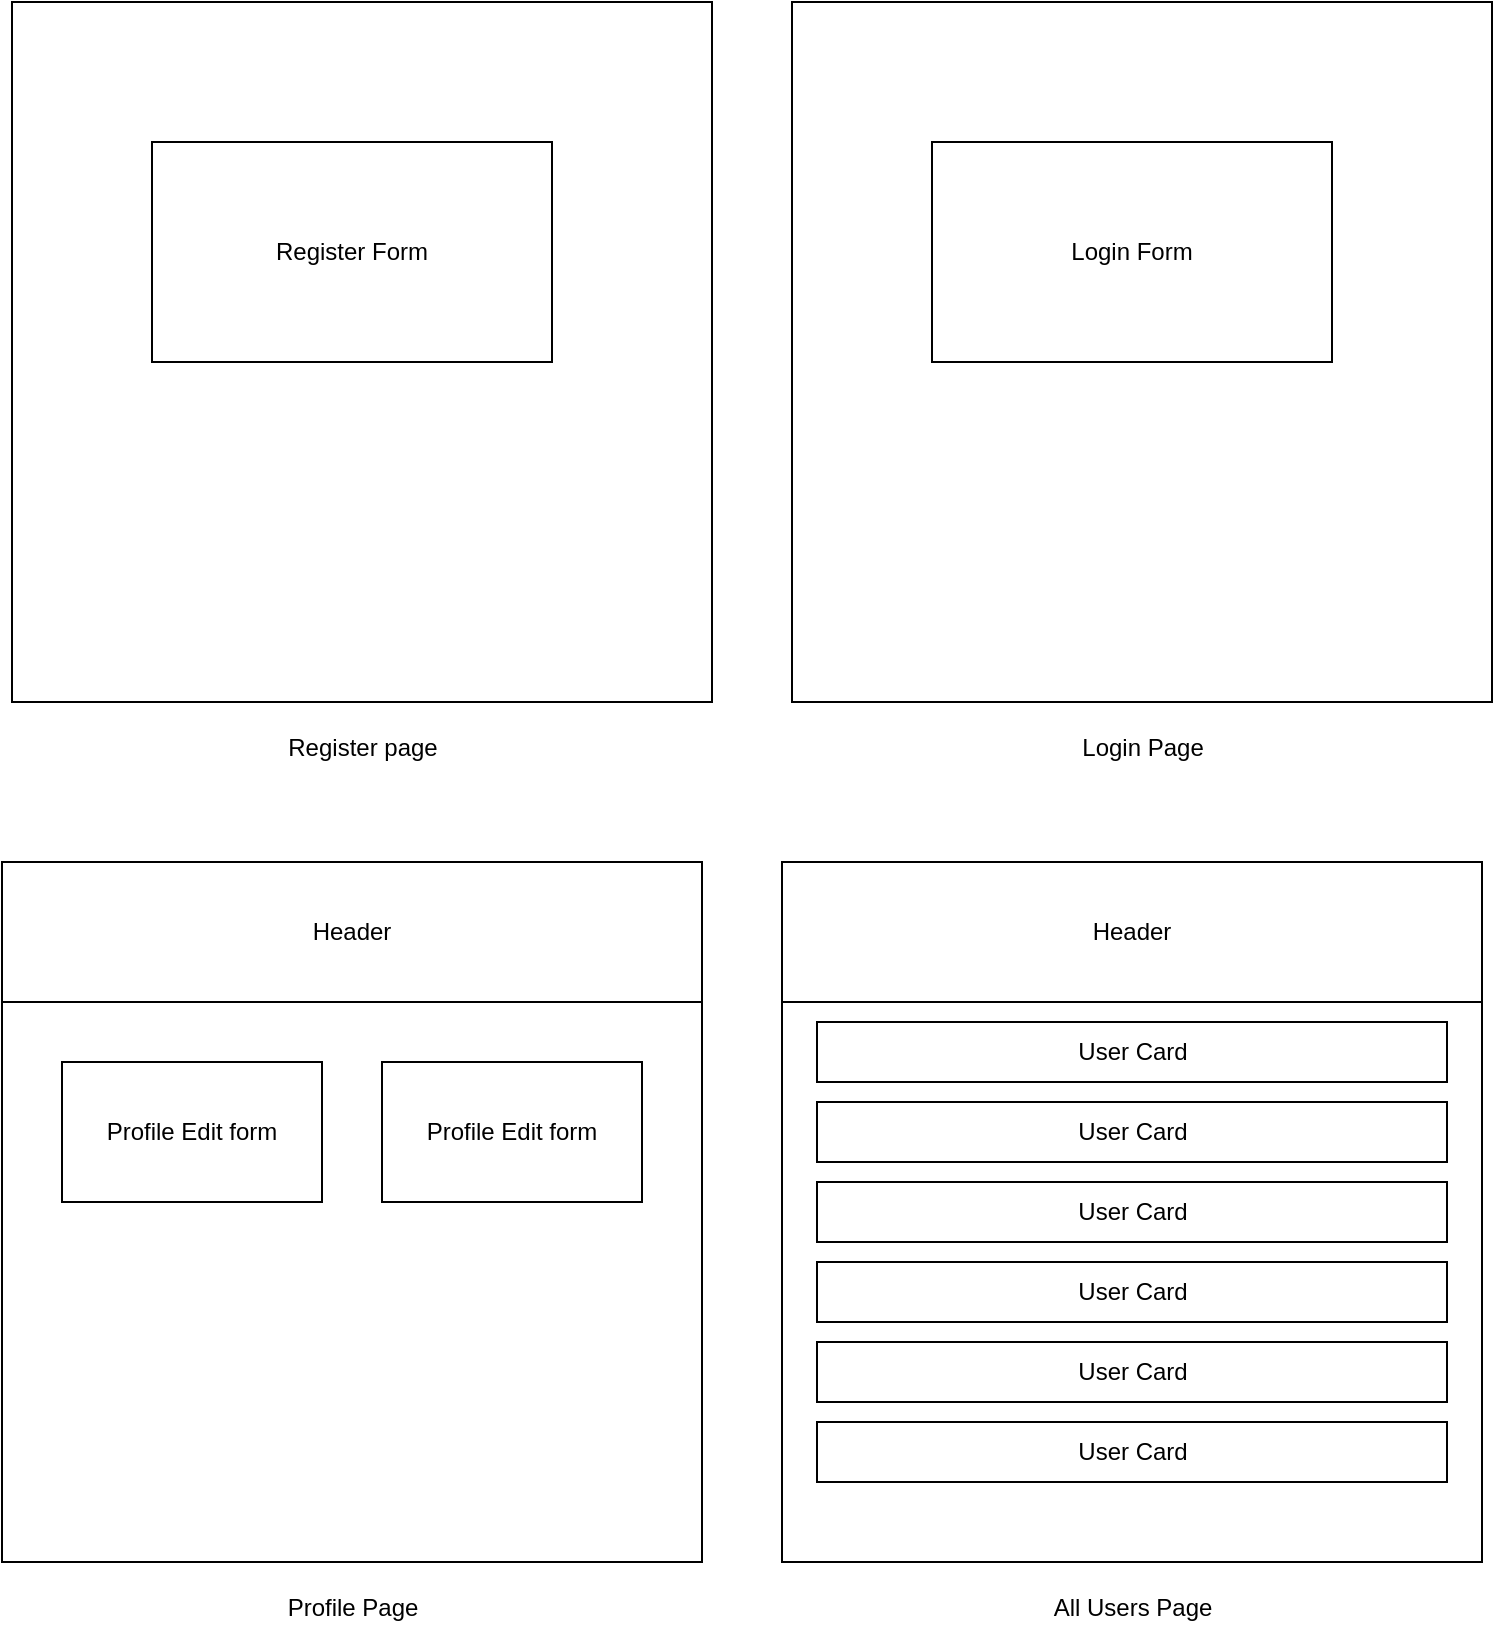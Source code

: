 <mxfile version="24.7.17">
  <diagram name="Page-1" id="VNes-6cNRSEDJr4BxnLO">
    <mxGraphModel dx="2033" dy="1115" grid="1" gridSize="10" guides="1" tooltips="1" connect="1" arrows="1" fold="1" page="1" pageScale="1" pageWidth="850" pageHeight="1100" math="0" shadow="0">
      <root>
        <mxCell id="0" />
        <mxCell id="1" parent="0" />
        <mxCell id="8rVQtinVMlc4cXrzFFjD-22" value="" style="whiteSpace=wrap;html=1;aspect=fixed;movable=1;resizable=1;rotatable=1;deletable=1;editable=1;locked=0;connectable=1;" vertex="1" parent="1">
          <mxGeometry x="20" y="10" width="350" height="350" as="geometry" />
        </mxCell>
        <mxCell id="8rVQtinVMlc4cXrzFFjD-23" value="Register Form" style="rounded=0;whiteSpace=wrap;html=1;" vertex="1" parent="1">
          <mxGeometry x="90" y="80" width="200" height="110" as="geometry" />
        </mxCell>
        <mxCell id="8rVQtinVMlc4cXrzFFjD-25" value="" style="whiteSpace=wrap;html=1;aspect=fixed;movable=1;resizable=1;rotatable=1;deletable=1;editable=1;locked=0;connectable=1;" vertex="1" parent="1">
          <mxGeometry x="410" y="10" width="350" height="350" as="geometry" />
        </mxCell>
        <mxCell id="8rVQtinVMlc4cXrzFFjD-26" value="Login Form" style="rounded=0;whiteSpace=wrap;html=1;" vertex="1" parent="1">
          <mxGeometry x="480" y="80" width="200" height="110" as="geometry" />
        </mxCell>
        <mxCell id="8rVQtinVMlc4cXrzFFjD-27" value="" style="whiteSpace=wrap;html=1;aspect=fixed;" vertex="1" parent="1">
          <mxGeometry x="15" y="440" width="350" height="350" as="geometry" />
        </mxCell>
        <mxCell id="8rVQtinVMlc4cXrzFFjD-28" value="Profile Edit form" style="rounded=0;whiteSpace=wrap;html=1;" vertex="1" parent="1">
          <mxGeometry x="45" y="540" width="130" height="70" as="geometry" />
        </mxCell>
        <mxCell id="8rVQtinVMlc4cXrzFFjD-30" value="Profile Edit form" style="rounded=0;whiteSpace=wrap;html=1;" vertex="1" parent="1">
          <mxGeometry x="205" y="540" width="130" height="70" as="geometry" />
        </mxCell>
        <mxCell id="8rVQtinVMlc4cXrzFFjD-32" value="Header" style="rounded=0;whiteSpace=wrap;html=1;" vertex="1" parent="1">
          <mxGeometry x="15" y="440" width="350" height="70" as="geometry" />
        </mxCell>
        <mxCell id="8rVQtinVMlc4cXrzFFjD-33" value="Register page" style="text;html=1;align=center;verticalAlign=middle;resizable=0;points=[];autosize=1;strokeColor=none;fillColor=none;" vertex="1" parent="1">
          <mxGeometry x="145" y="368" width="100" height="30" as="geometry" />
        </mxCell>
        <mxCell id="8rVQtinVMlc4cXrzFFjD-34" value="Login Page" style="text;html=1;align=center;verticalAlign=middle;resizable=0;points=[];autosize=1;strokeColor=none;fillColor=none;" vertex="1" parent="1">
          <mxGeometry x="545" y="368" width="80" height="30" as="geometry" />
        </mxCell>
        <mxCell id="8rVQtinVMlc4cXrzFFjD-35" value="" style="whiteSpace=wrap;html=1;aspect=fixed;" vertex="1" parent="1">
          <mxGeometry x="405" y="440" width="350" height="350" as="geometry" />
        </mxCell>
        <mxCell id="8rVQtinVMlc4cXrzFFjD-36" value="User Card" style="rounded=0;whiteSpace=wrap;html=1;" vertex="1" parent="1">
          <mxGeometry x="422.5" y="520" width="315" height="30" as="geometry" />
        </mxCell>
        <mxCell id="8rVQtinVMlc4cXrzFFjD-38" value="Header" style="rounded=0;whiteSpace=wrap;html=1;" vertex="1" parent="1">
          <mxGeometry x="405" y="440" width="350" height="70" as="geometry" />
        </mxCell>
        <mxCell id="8rVQtinVMlc4cXrzFFjD-39" value="Profile Page" style="text;html=1;align=center;verticalAlign=middle;resizable=0;points=[];autosize=1;strokeColor=none;fillColor=none;" vertex="1" parent="1">
          <mxGeometry x="145" y="798" width="90" height="30" as="geometry" />
        </mxCell>
        <mxCell id="8rVQtinVMlc4cXrzFFjD-40" value="All Users Page" style="text;html=1;align=center;verticalAlign=middle;resizable=0;points=[];autosize=1;strokeColor=none;fillColor=none;" vertex="1" parent="1">
          <mxGeometry x="530" y="798" width="100" height="30" as="geometry" />
        </mxCell>
        <mxCell id="8rVQtinVMlc4cXrzFFjD-43" value="User Card" style="rounded=0;whiteSpace=wrap;html=1;" vertex="1" parent="1">
          <mxGeometry x="422.5" y="560" width="315" height="30" as="geometry" />
        </mxCell>
        <mxCell id="8rVQtinVMlc4cXrzFFjD-44" value="User Card" style="rounded=0;whiteSpace=wrap;html=1;" vertex="1" parent="1">
          <mxGeometry x="422.5" y="600" width="315" height="30" as="geometry" />
        </mxCell>
        <mxCell id="8rVQtinVMlc4cXrzFFjD-45" value="User Card" style="rounded=0;whiteSpace=wrap;html=1;" vertex="1" parent="1">
          <mxGeometry x="422.5" y="640" width="315" height="30" as="geometry" />
        </mxCell>
        <mxCell id="8rVQtinVMlc4cXrzFFjD-46" value="User Card" style="rounded=0;whiteSpace=wrap;html=1;" vertex="1" parent="1">
          <mxGeometry x="422.5" y="680" width="315" height="30" as="geometry" />
        </mxCell>
        <mxCell id="8rVQtinVMlc4cXrzFFjD-47" value="User Card" style="rounded=0;whiteSpace=wrap;html=1;" vertex="1" parent="1">
          <mxGeometry x="422.5" y="720" width="315" height="30" as="geometry" />
        </mxCell>
      </root>
    </mxGraphModel>
  </diagram>
</mxfile>
